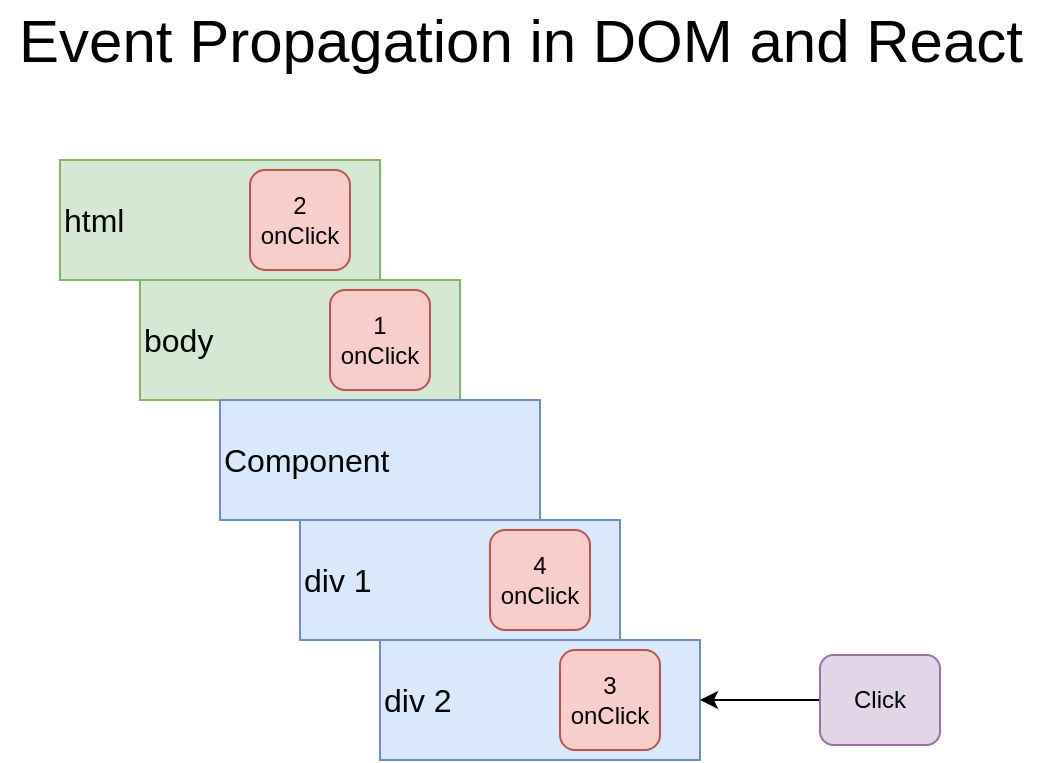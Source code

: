 <mxfile version="14.6.10" type="github">
  <diagram id="dqmbrExM3H2YWW8_vcqP" name="Event Propagation in DOM and React">
    <mxGraphModel dx="1663" dy="1645" grid="1" gridSize="10" guides="1" tooltips="1" connect="1" arrows="1" fold="1" page="1" pageScale="1" pageWidth="1169" pageHeight="827" math="0" shadow="0">
      <root>
        <mxCell id="0" />
        <mxCell id="1" parent="0" />
        <mxCell id="V-MWZ9lskYzwuJnqluGg-1" value="Event Propagation in DOM and React" style="text;html=1;align=center;verticalAlign=middle;resizable=0;points=[];autosize=1;strokeColor=none;fontSize=30;" vertex="1" parent="1">
          <mxGeometry x="325" y="224" width="520" height="40" as="geometry" />
        </mxCell>
        <mxCell id="V-MWZ9lskYzwuJnqluGg-2" value="body" style="rounded=0;whiteSpace=wrap;html=1;fontSize=16;align=left;fillColor=#d5e8d4;strokeColor=#82b366;" vertex="1" parent="1">
          <mxGeometry x="395" y="364" width="160" height="60" as="geometry" />
        </mxCell>
        <mxCell id="V-MWZ9lskYzwuJnqluGg-3" value="Component" style="rounded=0;whiteSpace=wrap;html=1;fontSize=16;align=left;fillColor=#dae8fc;strokeColor=#6c8ebf;" vertex="1" parent="1">
          <mxGeometry x="435" y="424" width="160" height="60" as="geometry" />
        </mxCell>
        <mxCell id="V-MWZ9lskYzwuJnqluGg-4" value="div 1" style="rounded=0;whiteSpace=wrap;html=1;fontSize=16;align=left;fillColor=#dae8fc;strokeColor=#6c8ebf;" vertex="1" parent="1">
          <mxGeometry x="475" y="484" width="160" height="60" as="geometry" />
        </mxCell>
        <mxCell id="V-MWZ9lskYzwuJnqluGg-5" value="html" style="rounded=0;whiteSpace=wrap;html=1;fontSize=16;align=left;fillColor=#d5e8d4;strokeColor=#82b366;" vertex="1" parent="1">
          <mxGeometry x="355" y="304" width="160" height="60" as="geometry" />
        </mxCell>
        <mxCell id="V-MWZ9lskYzwuJnqluGg-6" value="div 2" style="rounded=0;whiteSpace=wrap;html=1;fontSize=16;align=left;fillColor=#dae8fc;strokeColor=#6c8ebf;" vertex="1" parent="1">
          <mxGeometry x="515" y="544" width="160" height="60" as="geometry" />
        </mxCell>
        <mxCell id="V-MWZ9lskYzwuJnqluGg-7" value="2&lt;br style=&quot;font-size: 12px&quot;&gt;onClick" style="rounded=1;whiteSpace=wrap;html=1;fontSize=12;align=center;fillColor=#f8cecc;strokeColor=#b85450;" vertex="1" parent="1">
          <mxGeometry x="450" y="309" width="50" height="50" as="geometry" />
        </mxCell>
        <mxCell id="V-MWZ9lskYzwuJnqluGg-8" value="1&lt;br style=&quot;font-size: 12px;&quot;&gt;onClick" style="rounded=1;whiteSpace=wrap;html=1;fontSize=12;align=center;fillColor=#f8cecc;strokeColor=#b85450;" vertex="1" parent="1">
          <mxGeometry x="490" y="369" width="50" height="50" as="geometry" />
        </mxCell>
        <mxCell id="V-MWZ9lskYzwuJnqluGg-9" value="3&lt;br style=&quot;font-size: 12px&quot;&gt;onClick" style="rounded=1;whiteSpace=wrap;html=1;fontSize=12;align=center;fillColor=#f8cecc;strokeColor=#b85450;" vertex="1" parent="1">
          <mxGeometry x="605" y="549" width="50" height="50" as="geometry" />
        </mxCell>
        <mxCell id="V-MWZ9lskYzwuJnqluGg-10" value="4&lt;br style=&quot;font-size: 12px&quot;&gt;onClick" style="rounded=1;whiteSpace=wrap;html=1;fontSize=12;align=center;fillColor=#f8cecc;strokeColor=#b85450;" vertex="1" parent="1">
          <mxGeometry x="570" y="489" width="50" height="50" as="geometry" />
        </mxCell>
        <mxCell id="V-MWZ9lskYzwuJnqluGg-12" style="edgeStyle=orthogonalEdgeStyle;rounded=0;orthogonalLoop=1;jettySize=auto;html=1;entryX=1;entryY=0.5;entryDx=0;entryDy=0;fontSize=12;" edge="1" parent="1" source="V-MWZ9lskYzwuJnqluGg-11" target="V-MWZ9lskYzwuJnqluGg-6">
          <mxGeometry relative="1" as="geometry" />
        </mxCell>
        <mxCell id="V-MWZ9lskYzwuJnqluGg-11" value="Click" style="rounded=1;whiteSpace=wrap;html=1;fontSize=12;align=center;fillColor=#e1d5e7;strokeColor=#9673a6;" vertex="1" parent="1">
          <mxGeometry x="735" y="551.5" width="60" height="45" as="geometry" />
        </mxCell>
      </root>
    </mxGraphModel>
  </diagram>
</mxfile>
